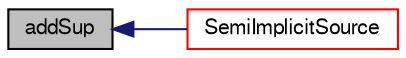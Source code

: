 digraph "addSup"
{
  bgcolor="transparent";
  edge [fontname="FreeSans",fontsize="10",labelfontname="FreeSans",labelfontsize="10"];
  node [fontname="FreeSans",fontsize="10",shape=record];
  rankdir="LR";
  Node396 [label="addSup",height=0.2,width=0.4,color="black", fillcolor="grey75", style="filled", fontcolor="black"];
  Node396 -> Node397 [dir="back",color="midnightblue",fontsize="10",style="solid",fontname="FreeSans"];
  Node397 [label="SemiImplicitSource",height=0.2,width=0.4,color="red",URL="$a23530.html#ab44df39fb7d7cba5e813c3be8349310f",tooltip="Construct from components. "];
}
